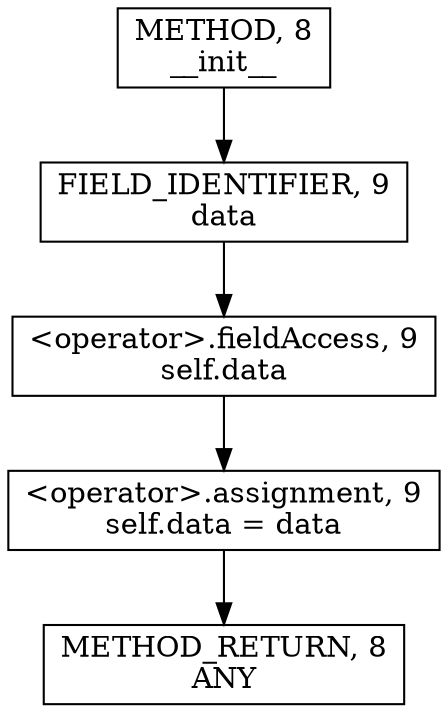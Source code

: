 digraph "__init__" {  
node [shape="rect"];  
"30064771135" [label = <&lt;operator&gt;.assignment, 9<BR/>self.data = data> ]
"30064771134" [label = <&lt;operator&gt;.fieldAccess, 9<BR/>self.data> ]
"55834574849" [label = <FIELD_IDENTIFIER, 9<BR/>data> ]
"111669149705" [label = <METHOD, 8<BR/>__init__> ]
"128849018889" [label = <METHOD_RETURN, 8<BR/>ANY> ]
  "30064771135" -> "128849018889" 
  "30064771134" -> "30064771135" 
  "55834574849" -> "30064771134" 
  "111669149705" -> "55834574849" 
}
